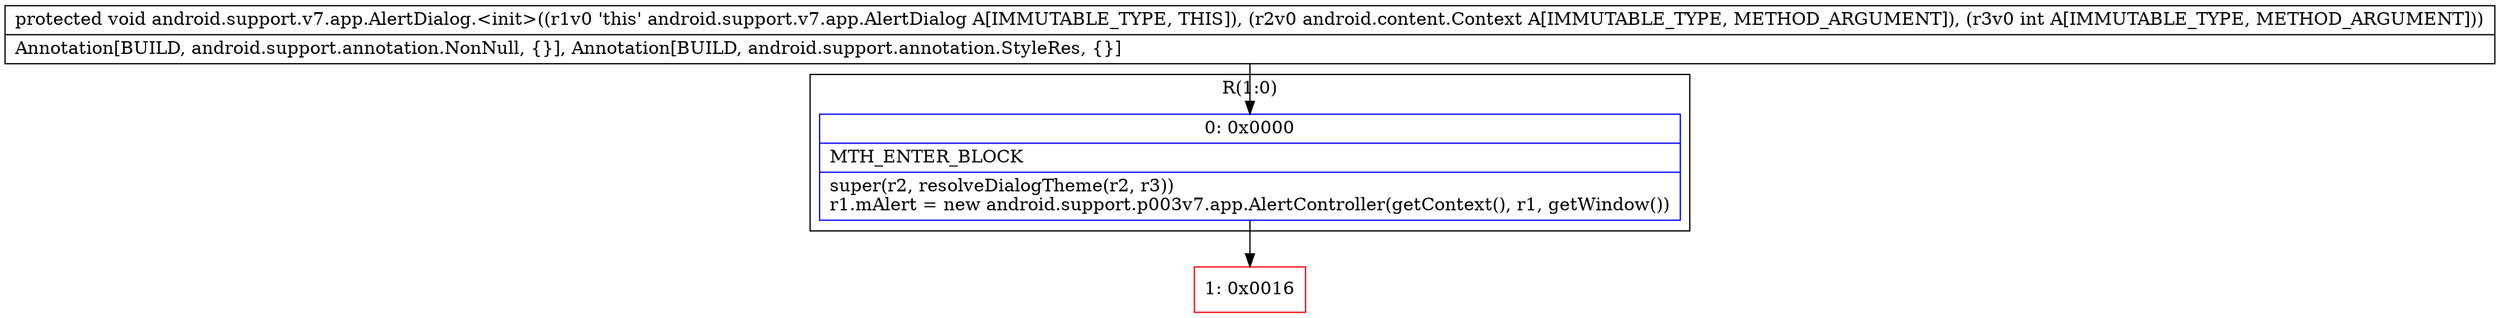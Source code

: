 digraph "CFG forandroid.support.v7.app.AlertDialog.\<init\>(Landroid\/content\/Context;I)V" {
subgraph cluster_Region_974220183 {
label = "R(1:0)";
node [shape=record,color=blue];
Node_0 [shape=record,label="{0\:\ 0x0000|MTH_ENTER_BLOCK\l|super(r2, resolveDialogTheme(r2, r3))\lr1.mAlert = new android.support.p003v7.app.AlertController(getContext(), r1, getWindow())\l}"];
}
Node_1 [shape=record,color=red,label="{1\:\ 0x0016}"];
MethodNode[shape=record,label="{protected void android.support.v7.app.AlertDialog.\<init\>((r1v0 'this' android.support.v7.app.AlertDialog A[IMMUTABLE_TYPE, THIS]), (r2v0 android.content.Context A[IMMUTABLE_TYPE, METHOD_ARGUMENT]), (r3v0 int A[IMMUTABLE_TYPE, METHOD_ARGUMENT]))  | Annotation[BUILD, android.support.annotation.NonNull, \{\}], Annotation[BUILD, android.support.annotation.StyleRes, \{\}]\l}"];
MethodNode -> Node_0;
Node_0 -> Node_1;
}

